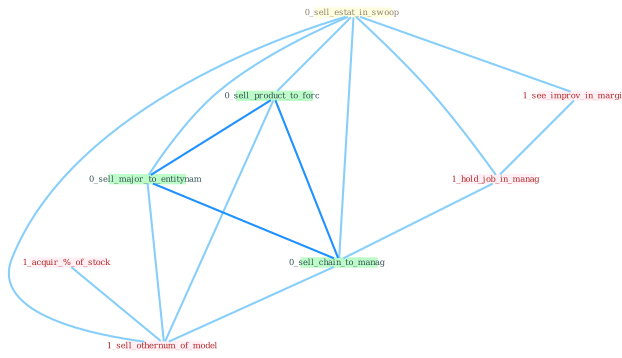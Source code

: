 Graph G{ 
    node
    [shape=polygon,style=filled,width=.5,height=.06,color="#BDFCC9",fixedsize=true,fontsize=4,
    fontcolor="#2f4f4f"];
    {node
    [color="#ffffe0", fontcolor="#8b7d6b"] "0_sell_estat_in_swoop "}
{node [color="#fff0f5", fontcolor="#b22222"] "1_see_improv_in_margin " "1_acquir_%_of_stock " "1_hold_job_in_manag " "1_sell_othernum_of_model "}
edge [color="#B0E2FF"];

	"0_sell_estat_in_swoop " -- "1_see_improv_in_margin " [w="1", color="#87cefa" ];
	"0_sell_estat_in_swoop " -- "1_hold_job_in_manag " [w="1", color="#87cefa" ];
	"0_sell_estat_in_swoop " -- "0_sell_product_to_forc " [w="1", color="#87cefa" ];
	"0_sell_estat_in_swoop " -- "0_sell_major_to_entitynam " [w="1", color="#87cefa" ];
	"0_sell_estat_in_swoop " -- "0_sell_chain_to_manag " [w="1", color="#87cefa" ];
	"0_sell_estat_in_swoop " -- "1_sell_othernum_of_model " [w="1", color="#87cefa" ];
	"1_see_improv_in_margin " -- "1_hold_job_in_manag " [w="1", color="#87cefa" ];
	"1_acquir_%_of_stock " -- "1_sell_othernum_of_model " [w="1", color="#87cefa" ];
	"1_hold_job_in_manag " -- "0_sell_chain_to_manag " [w="1", color="#87cefa" ];
	"0_sell_product_to_forc " -- "0_sell_major_to_entitynam " [w="2", color="#1e90ff" , len=0.8];
	"0_sell_product_to_forc " -- "0_sell_chain_to_manag " [w="2", color="#1e90ff" , len=0.8];
	"0_sell_product_to_forc " -- "1_sell_othernum_of_model " [w="1", color="#87cefa" ];
	"0_sell_major_to_entitynam " -- "0_sell_chain_to_manag " [w="2", color="#1e90ff" , len=0.8];
	"0_sell_major_to_entitynam " -- "1_sell_othernum_of_model " [w="1", color="#87cefa" ];
	"0_sell_chain_to_manag " -- "1_sell_othernum_of_model " [w="1", color="#87cefa" ];
}